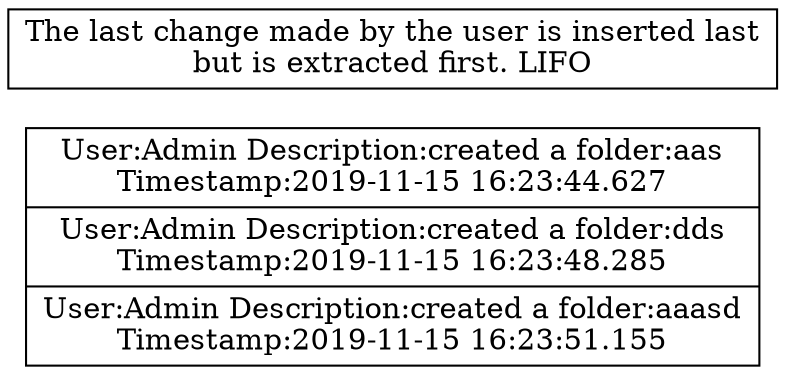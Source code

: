 digraph Mass{
rankdir = LR;node[shape = record , height = 0.5, width = 1]; node1[label= "User:Admin Description:created a folder:aas\nTimestamp:2019-11-15 16:23:44.627|User:Admin Description:created a folder:dds\nTimestamp:2019-11-15 16:23:48.285|User:Admin Description:created a folder:aaasd\nTimestamp:2019-11-15 16:23:51.155"];node2[label= "The last change made by the user is inserted last\nbut is extracted first. LIFO"];
}